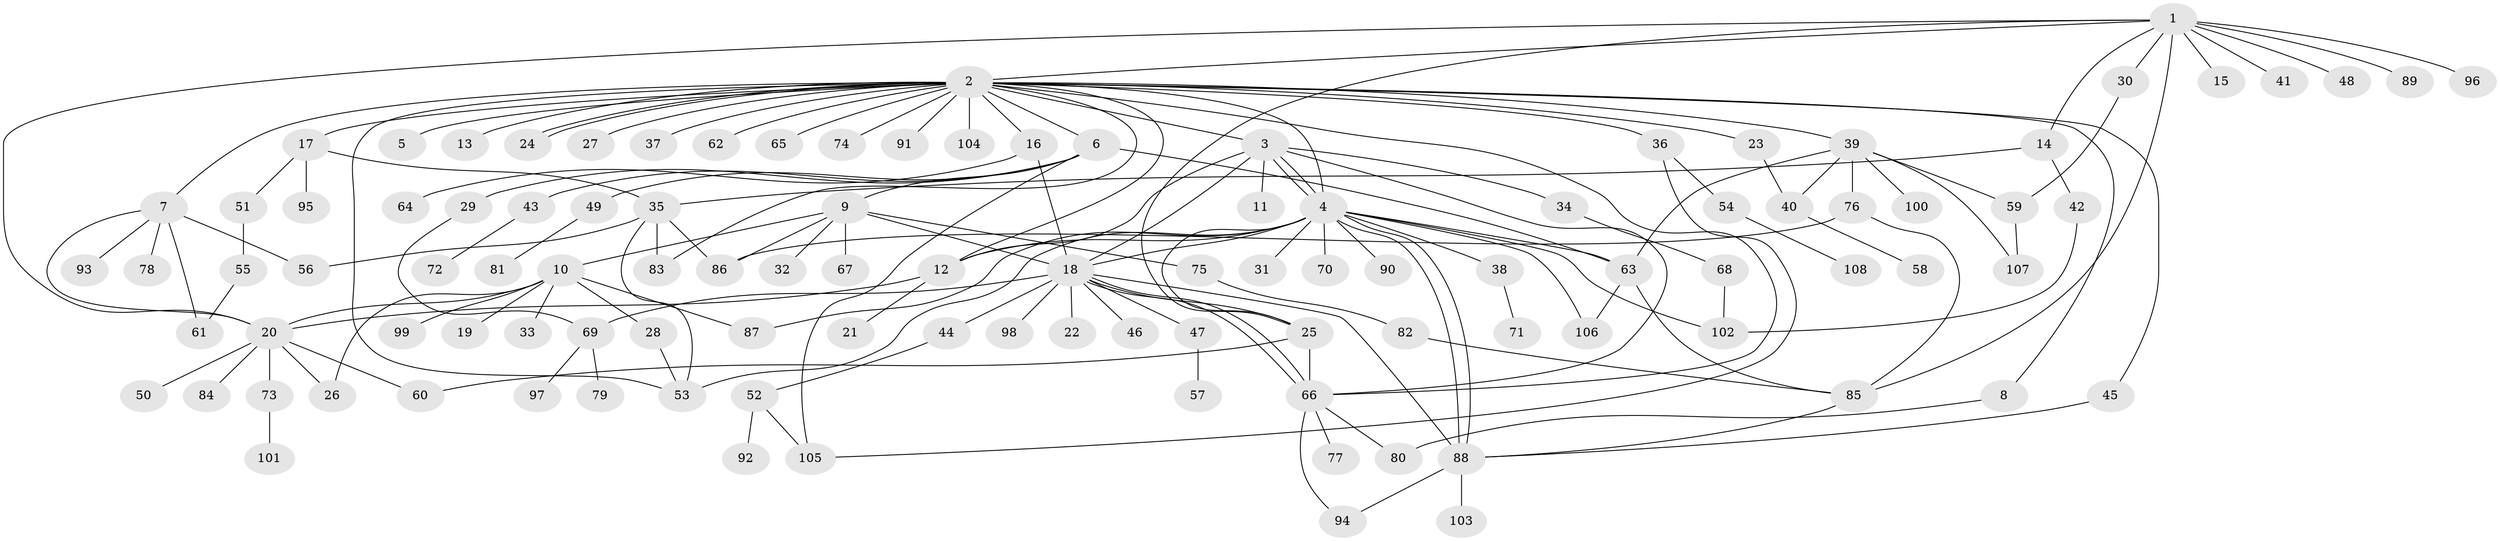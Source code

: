 // Generated by graph-tools (version 1.1) at 2025/25/03/09/25 03:25:55]
// undirected, 108 vertices, 156 edges
graph export_dot {
graph [start="1"]
  node [color=gray90,style=filled];
  1;
  2;
  3;
  4;
  5;
  6;
  7;
  8;
  9;
  10;
  11;
  12;
  13;
  14;
  15;
  16;
  17;
  18;
  19;
  20;
  21;
  22;
  23;
  24;
  25;
  26;
  27;
  28;
  29;
  30;
  31;
  32;
  33;
  34;
  35;
  36;
  37;
  38;
  39;
  40;
  41;
  42;
  43;
  44;
  45;
  46;
  47;
  48;
  49;
  50;
  51;
  52;
  53;
  54;
  55;
  56;
  57;
  58;
  59;
  60;
  61;
  62;
  63;
  64;
  65;
  66;
  67;
  68;
  69;
  70;
  71;
  72;
  73;
  74;
  75;
  76;
  77;
  78;
  79;
  80;
  81;
  82;
  83;
  84;
  85;
  86;
  87;
  88;
  89;
  90;
  91;
  92;
  93;
  94;
  95;
  96;
  97;
  98;
  99;
  100;
  101;
  102;
  103;
  104;
  105;
  106;
  107;
  108;
  1 -- 2;
  1 -- 14;
  1 -- 15;
  1 -- 20;
  1 -- 25;
  1 -- 30;
  1 -- 41;
  1 -- 48;
  1 -- 85;
  1 -- 89;
  1 -- 96;
  2 -- 3;
  2 -- 4;
  2 -- 5;
  2 -- 6;
  2 -- 7;
  2 -- 8;
  2 -- 12;
  2 -- 13;
  2 -- 16;
  2 -- 17;
  2 -- 23;
  2 -- 24;
  2 -- 24;
  2 -- 27;
  2 -- 36;
  2 -- 37;
  2 -- 39;
  2 -- 45;
  2 -- 53;
  2 -- 62;
  2 -- 65;
  2 -- 66;
  2 -- 74;
  2 -- 83;
  2 -- 91;
  2 -- 104;
  3 -- 4;
  3 -- 4;
  3 -- 11;
  3 -- 12;
  3 -- 18;
  3 -- 34;
  3 -- 66;
  4 -- 12;
  4 -- 18;
  4 -- 25;
  4 -- 31;
  4 -- 38;
  4 -- 53;
  4 -- 63;
  4 -- 70;
  4 -- 87;
  4 -- 88;
  4 -- 88;
  4 -- 90;
  4 -- 102;
  4 -- 106;
  6 -- 9;
  6 -- 29;
  6 -- 43;
  6 -- 49;
  6 -- 63;
  6 -- 105;
  7 -- 20;
  7 -- 56;
  7 -- 61;
  7 -- 78;
  7 -- 93;
  8 -- 80;
  9 -- 10;
  9 -- 18;
  9 -- 32;
  9 -- 67;
  9 -- 75;
  9 -- 86;
  10 -- 19;
  10 -- 20;
  10 -- 26;
  10 -- 28;
  10 -- 33;
  10 -- 87;
  10 -- 99;
  12 -- 20;
  12 -- 21;
  14 -- 35;
  14 -- 42;
  16 -- 18;
  16 -- 64;
  17 -- 35;
  17 -- 51;
  17 -- 95;
  18 -- 22;
  18 -- 25;
  18 -- 44;
  18 -- 46;
  18 -- 47;
  18 -- 66;
  18 -- 66;
  18 -- 69;
  18 -- 88;
  18 -- 98;
  20 -- 26;
  20 -- 50;
  20 -- 60;
  20 -- 73;
  20 -- 84;
  23 -- 40;
  25 -- 60;
  25 -- 66;
  28 -- 53;
  29 -- 69;
  30 -- 59;
  34 -- 68;
  35 -- 53;
  35 -- 56;
  35 -- 83;
  35 -- 86;
  36 -- 54;
  36 -- 105;
  38 -- 71;
  39 -- 40;
  39 -- 59;
  39 -- 63;
  39 -- 76;
  39 -- 100;
  39 -- 107;
  40 -- 58;
  42 -- 102;
  43 -- 72;
  44 -- 52;
  45 -- 88;
  47 -- 57;
  49 -- 81;
  51 -- 55;
  52 -- 92;
  52 -- 105;
  54 -- 108;
  55 -- 61;
  59 -- 107;
  63 -- 85;
  63 -- 106;
  66 -- 77;
  66 -- 80;
  66 -- 94;
  68 -- 102;
  69 -- 79;
  69 -- 97;
  73 -- 101;
  75 -- 82;
  76 -- 85;
  76 -- 86;
  82 -- 85;
  85 -- 88;
  88 -- 94;
  88 -- 103;
}
